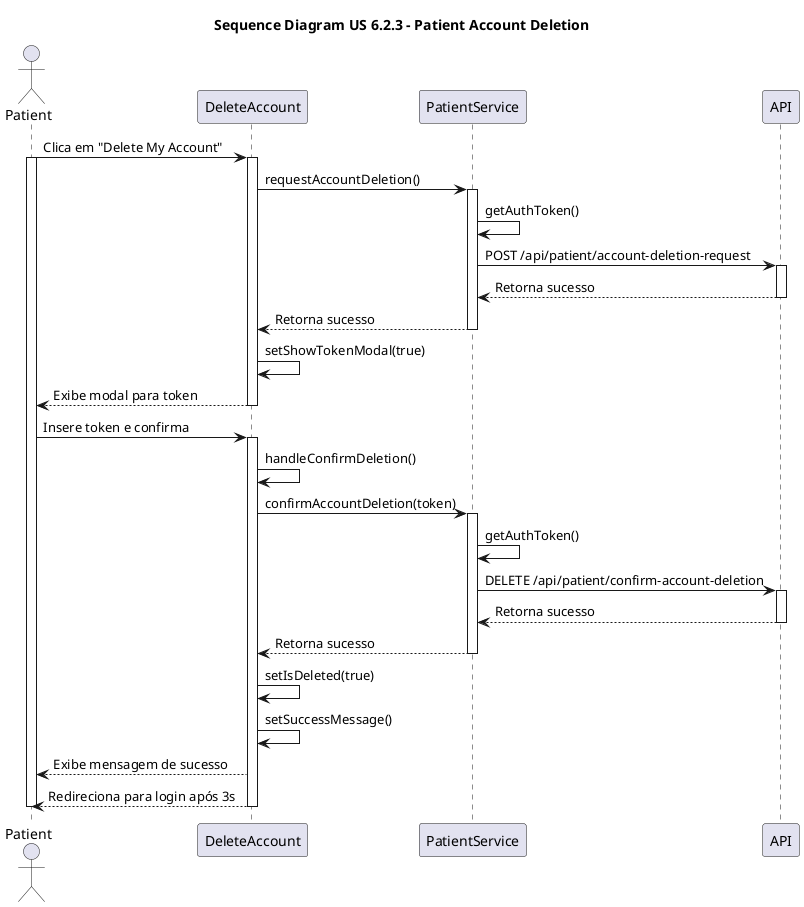 @startuml
title "Sequence Diagram US 6.2.3 - Patient Account Deletion"

actor Patient
participant DeleteAccount
participant PatientService
participant API


Patient->DeleteAccount: Clica em "Delete My Account"
activate Patient
activate DeleteAccount
DeleteAccount->PatientService: requestAccountDeletion()
activate PatientService
PatientService->PatientService: getAuthToken()
PatientService->API: POST /api/patient/account-deletion-request
activate API
API-->PatientService: Retorna sucesso
deactivate API
PatientService-->DeleteAccount: Retorna sucesso
deactivate PatientService
DeleteAccount->DeleteAccount: setShowTokenModal(true)
DeleteAccount-->Patient: Exibe modal para token
deactivate DeleteAccount
Patient->DeleteAccount: Insere token e confirma
activate DeleteAccount
DeleteAccount->DeleteAccount: handleConfirmDeletion()
DeleteAccount->PatientService: confirmAccountDeletion(token)
activate PatientService
PatientService->PatientService: getAuthToken()
PatientService->API: DELETE /api/patient/confirm-account-deletion
activate API
API-->PatientService: Retorna sucesso
deactivate API
PatientService-->DeleteAccount: Retorna sucesso
deactivate PatientService
DeleteAccount->DeleteAccount: setIsDeleted(true)
DeleteAccount->DeleteAccount: setSuccessMessage()
DeleteAccount-->Patient: Exibe mensagem de sucesso
DeleteAccount-->Patient: Redireciona para login após 3s

deactivate DeleteAccount
deactivate Patient
@enduml